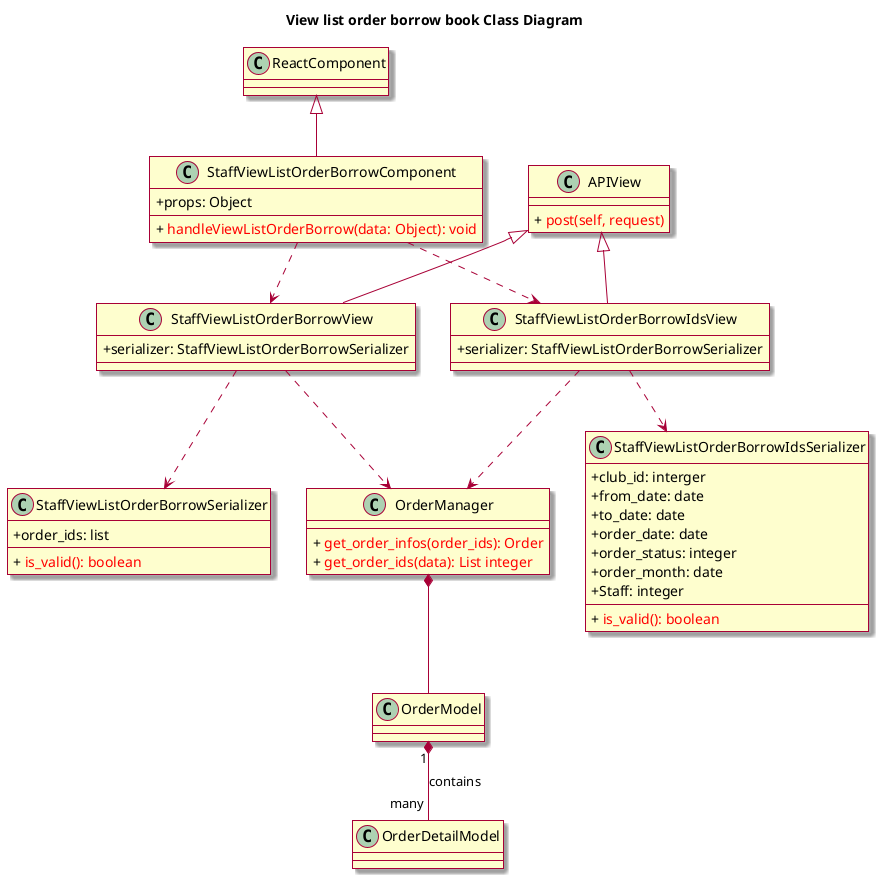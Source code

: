 @startuml
skin rose
skinparam classAttributeIconSize 0

title View list order borrow book Class Diagram
class ReactComponent

class StaffViewListOrderBorrowComponent {
	+ props: Object
	+ {method} <color:red> handleViewListOrderBorrow(data: Object): void
}

class StaffViewListOrderBorrowView {
	+ serializer: StaffViewListOrderBorrowSerializer
}

class StaffViewListOrderBorrowIdsView {
	+ serializer: StaffViewListOrderBorrowSerializer
}

class APIView {
	+ {method} <color:red> post(self, request)
}

class StaffViewListOrderBorrowSerializer {
	+  order_ids: list
	+ {method} <color:red> is_valid(): boolean
}
class StaffViewListOrderBorrowIdsSerializer {
	+  club_id: interger
	+  from_date: date
	+  to_date: date
	+  order_date: date
	+  order_status: integer
	+  order_month: date
	+  Staff: integer
	+ {method} <color:red> is_valid(): boolean
}
class OrderManager {
	+ {method} <color:red> get_order_infos(order_ids): Order
	+ {method} <color:red> get_order_ids(data): List integer
}

class OrderModel {
}
class OrderDetailModel {
}

ReactComponent <|-- StaffViewListOrderBorrowComponent
APIView <|-- StaffViewListOrderBorrowView
APIView <|-- StaffViewListOrderBorrowIdsView
StaffViewListOrderBorrowComponent ..> StaffViewListOrderBorrowView
StaffViewListOrderBorrowComponent ..> StaffViewListOrderBorrowIdsView
StaffViewListOrderBorrowIdsView ..> StaffViewListOrderBorrowIdsSerializer
StaffViewListOrderBorrowIdsView ..> OrderManager
StaffViewListOrderBorrowView ..> StaffViewListOrderBorrowSerializer
StaffViewListOrderBorrowView ..> OrderManager
OrderManager *-- OrderModel
OrderModel "1" *-- "many" OrderDetailModel : contains
@enduml
